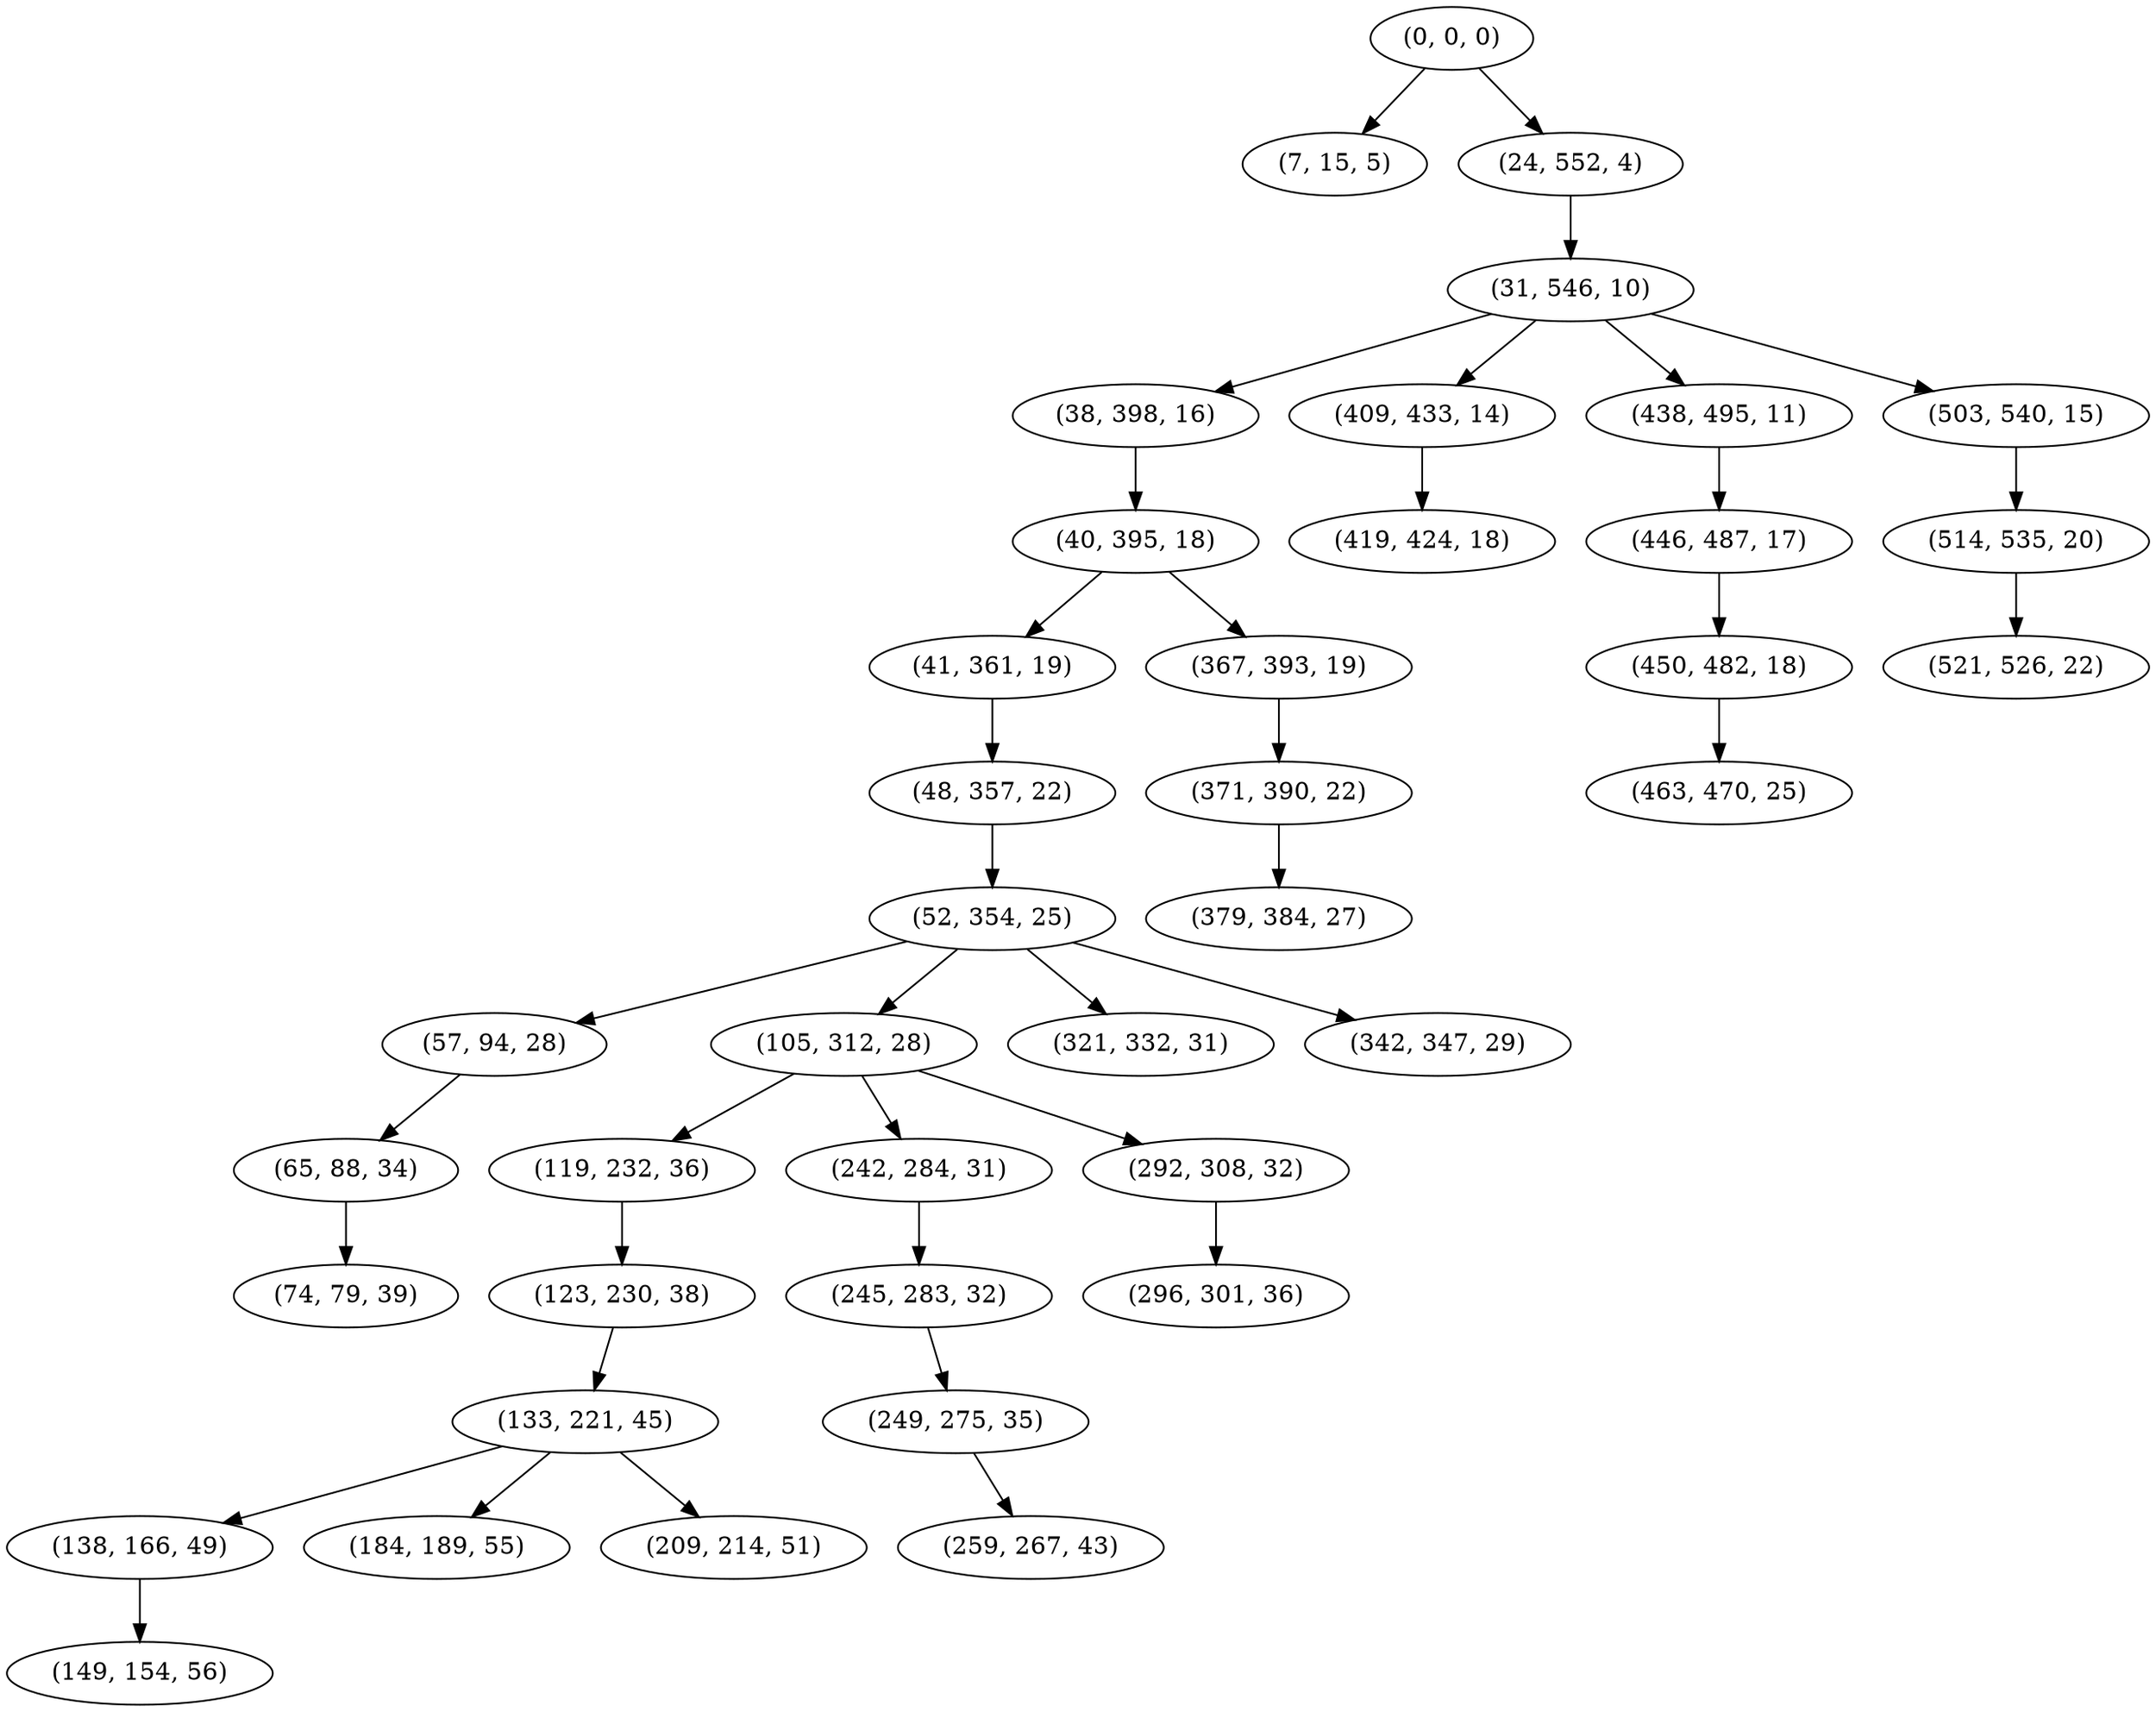 digraph tree {
    "(0, 0, 0)";
    "(7, 15, 5)";
    "(24, 552, 4)";
    "(31, 546, 10)";
    "(38, 398, 16)";
    "(40, 395, 18)";
    "(41, 361, 19)";
    "(48, 357, 22)";
    "(52, 354, 25)";
    "(57, 94, 28)";
    "(65, 88, 34)";
    "(74, 79, 39)";
    "(105, 312, 28)";
    "(119, 232, 36)";
    "(123, 230, 38)";
    "(133, 221, 45)";
    "(138, 166, 49)";
    "(149, 154, 56)";
    "(184, 189, 55)";
    "(209, 214, 51)";
    "(242, 284, 31)";
    "(245, 283, 32)";
    "(249, 275, 35)";
    "(259, 267, 43)";
    "(292, 308, 32)";
    "(296, 301, 36)";
    "(321, 332, 31)";
    "(342, 347, 29)";
    "(367, 393, 19)";
    "(371, 390, 22)";
    "(379, 384, 27)";
    "(409, 433, 14)";
    "(419, 424, 18)";
    "(438, 495, 11)";
    "(446, 487, 17)";
    "(450, 482, 18)";
    "(463, 470, 25)";
    "(503, 540, 15)";
    "(514, 535, 20)";
    "(521, 526, 22)";
    "(0, 0, 0)" -> "(7, 15, 5)";
    "(0, 0, 0)" -> "(24, 552, 4)";
    "(24, 552, 4)" -> "(31, 546, 10)";
    "(31, 546, 10)" -> "(38, 398, 16)";
    "(31, 546, 10)" -> "(409, 433, 14)";
    "(31, 546, 10)" -> "(438, 495, 11)";
    "(31, 546, 10)" -> "(503, 540, 15)";
    "(38, 398, 16)" -> "(40, 395, 18)";
    "(40, 395, 18)" -> "(41, 361, 19)";
    "(40, 395, 18)" -> "(367, 393, 19)";
    "(41, 361, 19)" -> "(48, 357, 22)";
    "(48, 357, 22)" -> "(52, 354, 25)";
    "(52, 354, 25)" -> "(57, 94, 28)";
    "(52, 354, 25)" -> "(105, 312, 28)";
    "(52, 354, 25)" -> "(321, 332, 31)";
    "(52, 354, 25)" -> "(342, 347, 29)";
    "(57, 94, 28)" -> "(65, 88, 34)";
    "(65, 88, 34)" -> "(74, 79, 39)";
    "(105, 312, 28)" -> "(119, 232, 36)";
    "(105, 312, 28)" -> "(242, 284, 31)";
    "(105, 312, 28)" -> "(292, 308, 32)";
    "(119, 232, 36)" -> "(123, 230, 38)";
    "(123, 230, 38)" -> "(133, 221, 45)";
    "(133, 221, 45)" -> "(138, 166, 49)";
    "(133, 221, 45)" -> "(184, 189, 55)";
    "(133, 221, 45)" -> "(209, 214, 51)";
    "(138, 166, 49)" -> "(149, 154, 56)";
    "(242, 284, 31)" -> "(245, 283, 32)";
    "(245, 283, 32)" -> "(249, 275, 35)";
    "(249, 275, 35)" -> "(259, 267, 43)";
    "(292, 308, 32)" -> "(296, 301, 36)";
    "(367, 393, 19)" -> "(371, 390, 22)";
    "(371, 390, 22)" -> "(379, 384, 27)";
    "(409, 433, 14)" -> "(419, 424, 18)";
    "(438, 495, 11)" -> "(446, 487, 17)";
    "(446, 487, 17)" -> "(450, 482, 18)";
    "(450, 482, 18)" -> "(463, 470, 25)";
    "(503, 540, 15)" -> "(514, 535, 20)";
    "(514, 535, 20)" -> "(521, 526, 22)";
}

